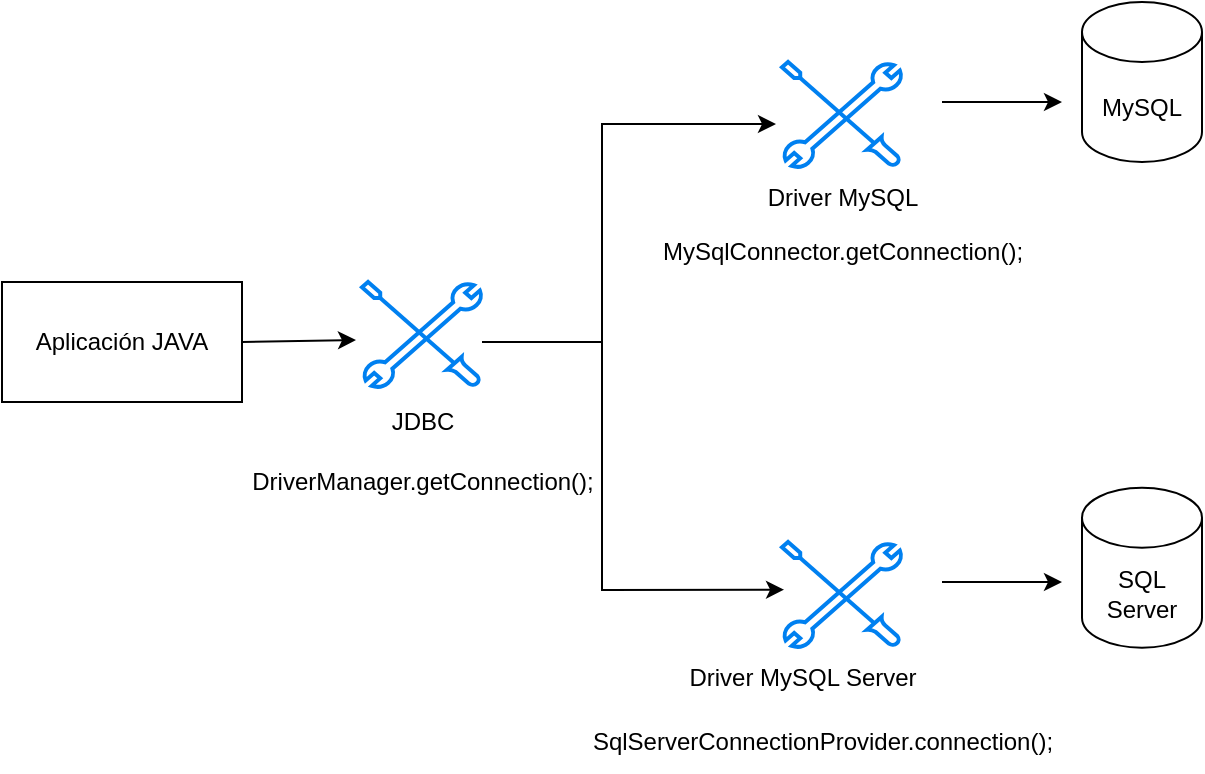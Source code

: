 <mxfile version="20.0.4" type="github">
  <diagram id="MgW__dU4i9I_C7ViRpQG" name="Page-1">
    <mxGraphModel dx="1021" dy="529" grid="1" gridSize="10" guides="1" tooltips="1" connect="1" arrows="1" fold="1" page="1" pageScale="1" pageWidth="827" pageHeight="1169" math="0" shadow="0">
      <root>
        <mxCell id="0" />
        <mxCell id="1" parent="0" />
        <mxCell id="LDGVXsy9DC3FlglsjrdZ-1" value="Aplicación JAVA" style="rounded=0;whiteSpace=wrap;html=1;" vertex="1" parent="1">
          <mxGeometry x="110" y="320" width="120" height="60" as="geometry" />
        </mxCell>
        <mxCell id="LDGVXsy9DC3FlglsjrdZ-3" value="MySQL&lt;br&gt;" style="shape=cylinder3;whiteSpace=wrap;html=1;boundedLbl=1;backgroundOutline=1;size=15;" vertex="1" parent="1">
          <mxGeometry x="650" y="180" width="60" height="80" as="geometry" />
        </mxCell>
        <mxCell id="LDGVXsy9DC3FlglsjrdZ-4" value="" style="html=1;verticalLabelPosition=bottom;align=center;labelBackgroundColor=#ffffff;verticalAlign=top;strokeWidth=2;strokeColor=#0080F0;shadow=0;dashed=0;shape=mxgraph.ios7.icons.tools;pointerEvents=1" vertex="1" parent="1">
          <mxGeometry x="500" y="210" width="60" height="52.85" as="geometry" />
        </mxCell>
        <mxCell id="LDGVXsy9DC3FlglsjrdZ-5" value="" style="endArrow=classic;html=1;rounded=0;" edge="1" parent="1">
          <mxGeometry width="50" height="50" relative="1" as="geometry">
            <mxPoint x="580" y="230" as="sourcePoint" />
            <mxPoint x="640" y="230" as="targetPoint" />
            <Array as="points">
              <mxPoint x="610" y="230" />
            </Array>
          </mxGeometry>
        </mxCell>
        <mxCell id="LDGVXsy9DC3FlglsjrdZ-7" value="" style="endArrow=classic;html=1;rounded=0;entryX=-0.05;entryY=0.587;entryDx=0;entryDy=0;entryPerimeter=0;exitX=1;exitY=0.568;exitDx=0;exitDy=0;exitPerimeter=0;" edge="1" parent="1" source="LDGVXsy9DC3FlglsjrdZ-20" target="LDGVXsy9DC3FlglsjrdZ-4">
          <mxGeometry width="50" height="50" relative="1" as="geometry">
            <mxPoint x="370" y="340" as="sourcePoint" />
            <mxPoint x="380" y="190" as="targetPoint" />
            <Array as="points">
              <mxPoint x="410" y="350" />
              <mxPoint x="410" y="241" />
            </Array>
          </mxGeometry>
        </mxCell>
        <mxCell id="LDGVXsy9DC3FlglsjrdZ-10" value="Driver MySQL" style="text;html=1;align=center;verticalAlign=middle;resizable=0;points=[];autosize=1;strokeColor=none;fillColor=none;" vertex="1" parent="1">
          <mxGeometry x="480" y="262.85" width="100" height="30" as="geometry" />
        </mxCell>
        <mxCell id="LDGVXsy9DC3FlglsjrdZ-11" value="MySqlConnector.getConnection();" style="text;html=1;align=center;verticalAlign=middle;resizable=0;points=[];autosize=1;strokeColor=none;fillColor=none;" vertex="1" parent="1">
          <mxGeometry x="430" y="290" width="200" height="30" as="geometry" />
        </mxCell>
        <mxCell id="LDGVXsy9DC3FlglsjrdZ-12" value="SQL Server" style="shape=cylinder3;whiteSpace=wrap;html=1;boundedLbl=1;backgroundOutline=1;size=15;" vertex="1" parent="1">
          <mxGeometry x="650" y="422.85" width="60" height="80" as="geometry" />
        </mxCell>
        <mxCell id="LDGVXsy9DC3FlglsjrdZ-13" value="" style="html=1;verticalLabelPosition=bottom;align=center;labelBackgroundColor=#ffffff;verticalAlign=top;strokeWidth=2;strokeColor=#0080F0;shadow=0;dashed=0;shape=mxgraph.ios7.icons.tools;pointerEvents=1" vertex="1" parent="1">
          <mxGeometry x="500" y="450" width="60" height="52.85" as="geometry" />
        </mxCell>
        <mxCell id="LDGVXsy9DC3FlglsjrdZ-14" value="" style="endArrow=classic;html=1;rounded=0;" edge="1" parent="1">
          <mxGeometry width="50" height="50" relative="1" as="geometry">
            <mxPoint x="580" y="470" as="sourcePoint" />
            <mxPoint x="640" y="470" as="targetPoint" />
            <Array as="points">
              <mxPoint x="610" y="470" />
            </Array>
          </mxGeometry>
        </mxCell>
        <mxCell id="LDGVXsy9DC3FlglsjrdZ-15" value="" style="endArrow=classic;html=1;rounded=0;entryX=0.017;entryY=0.451;entryDx=0;entryDy=0;entryPerimeter=0;" edge="1" parent="1" target="LDGVXsy9DC3FlglsjrdZ-13">
          <mxGeometry width="50" height="50" relative="1" as="geometry">
            <mxPoint x="410" y="340" as="sourcePoint" />
            <mxPoint x="360" y="430" as="targetPoint" />
            <Array as="points">
              <mxPoint x="410" y="474" />
            </Array>
          </mxGeometry>
        </mxCell>
        <mxCell id="LDGVXsy9DC3FlglsjrdZ-16" value="Driver MySQL Server" style="text;html=1;align=center;verticalAlign=middle;resizable=0;points=[];autosize=1;strokeColor=none;fillColor=none;" vertex="1" parent="1">
          <mxGeometry x="440" y="502.85" width="140" height="30" as="geometry" />
        </mxCell>
        <mxCell id="LDGVXsy9DC3FlglsjrdZ-19" value="SqlServerConnectionProvider.connection();" style="text;html=1;align=center;verticalAlign=middle;resizable=0;points=[];autosize=1;strokeColor=none;fillColor=none;" vertex="1" parent="1">
          <mxGeometry x="395" y="535" width="250" height="30" as="geometry" />
        </mxCell>
        <mxCell id="LDGVXsy9DC3FlglsjrdZ-20" value="" style="html=1;verticalLabelPosition=bottom;align=center;labelBackgroundColor=#ffffff;verticalAlign=top;strokeWidth=2;strokeColor=#0080F0;shadow=0;dashed=0;shape=mxgraph.ios7.icons.tools;pointerEvents=1" vertex="1" parent="1">
          <mxGeometry x="290" y="320" width="60" height="52.85" as="geometry" />
        </mxCell>
        <mxCell id="LDGVXsy9DC3FlglsjrdZ-21" value="" style="endArrow=classic;html=1;rounded=0;entryX=-0.05;entryY=0.549;entryDx=0;entryDy=0;entryPerimeter=0;" edge="1" parent="1" target="LDGVXsy9DC3FlglsjrdZ-20">
          <mxGeometry width="50" height="50" relative="1" as="geometry">
            <mxPoint x="230" y="350" as="sourcePoint" />
            <mxPoint x="280" y="300" as="targetPoint" />
            <Array as="points" />
          </mxGeometry>
        </mxCell>
        <mxCell id="LDGVXsy9DC3FlglsjrdZ-22" value="JDBC" style="text;html=1;align=center;verticalAlign=middle;resizable=0;points=[];autosize=1;strokeColor=none;fillColor=none;" vertex="1" parent="1">
          <mxGeometry x="295" y="375" width="50" height="30" as="geometry" />
        </mxCell>
        <mxCell id="LDGVXsy9DC3FlglsjrdZ-23" value="DriverManager.getConnection();" style="text;html=1;align=center;verticalAlign=middle;resizable=0;points=[];autosize=1;strokeColor=none;fillColor=none;" vertex="1" parent="1">
          <mxGeometry x="225" y="405" width="190" height="30" as="geometry" />
        </mxCell>
      </root>
    </mxGraphModel>
  </diagram>
</mxfile>
